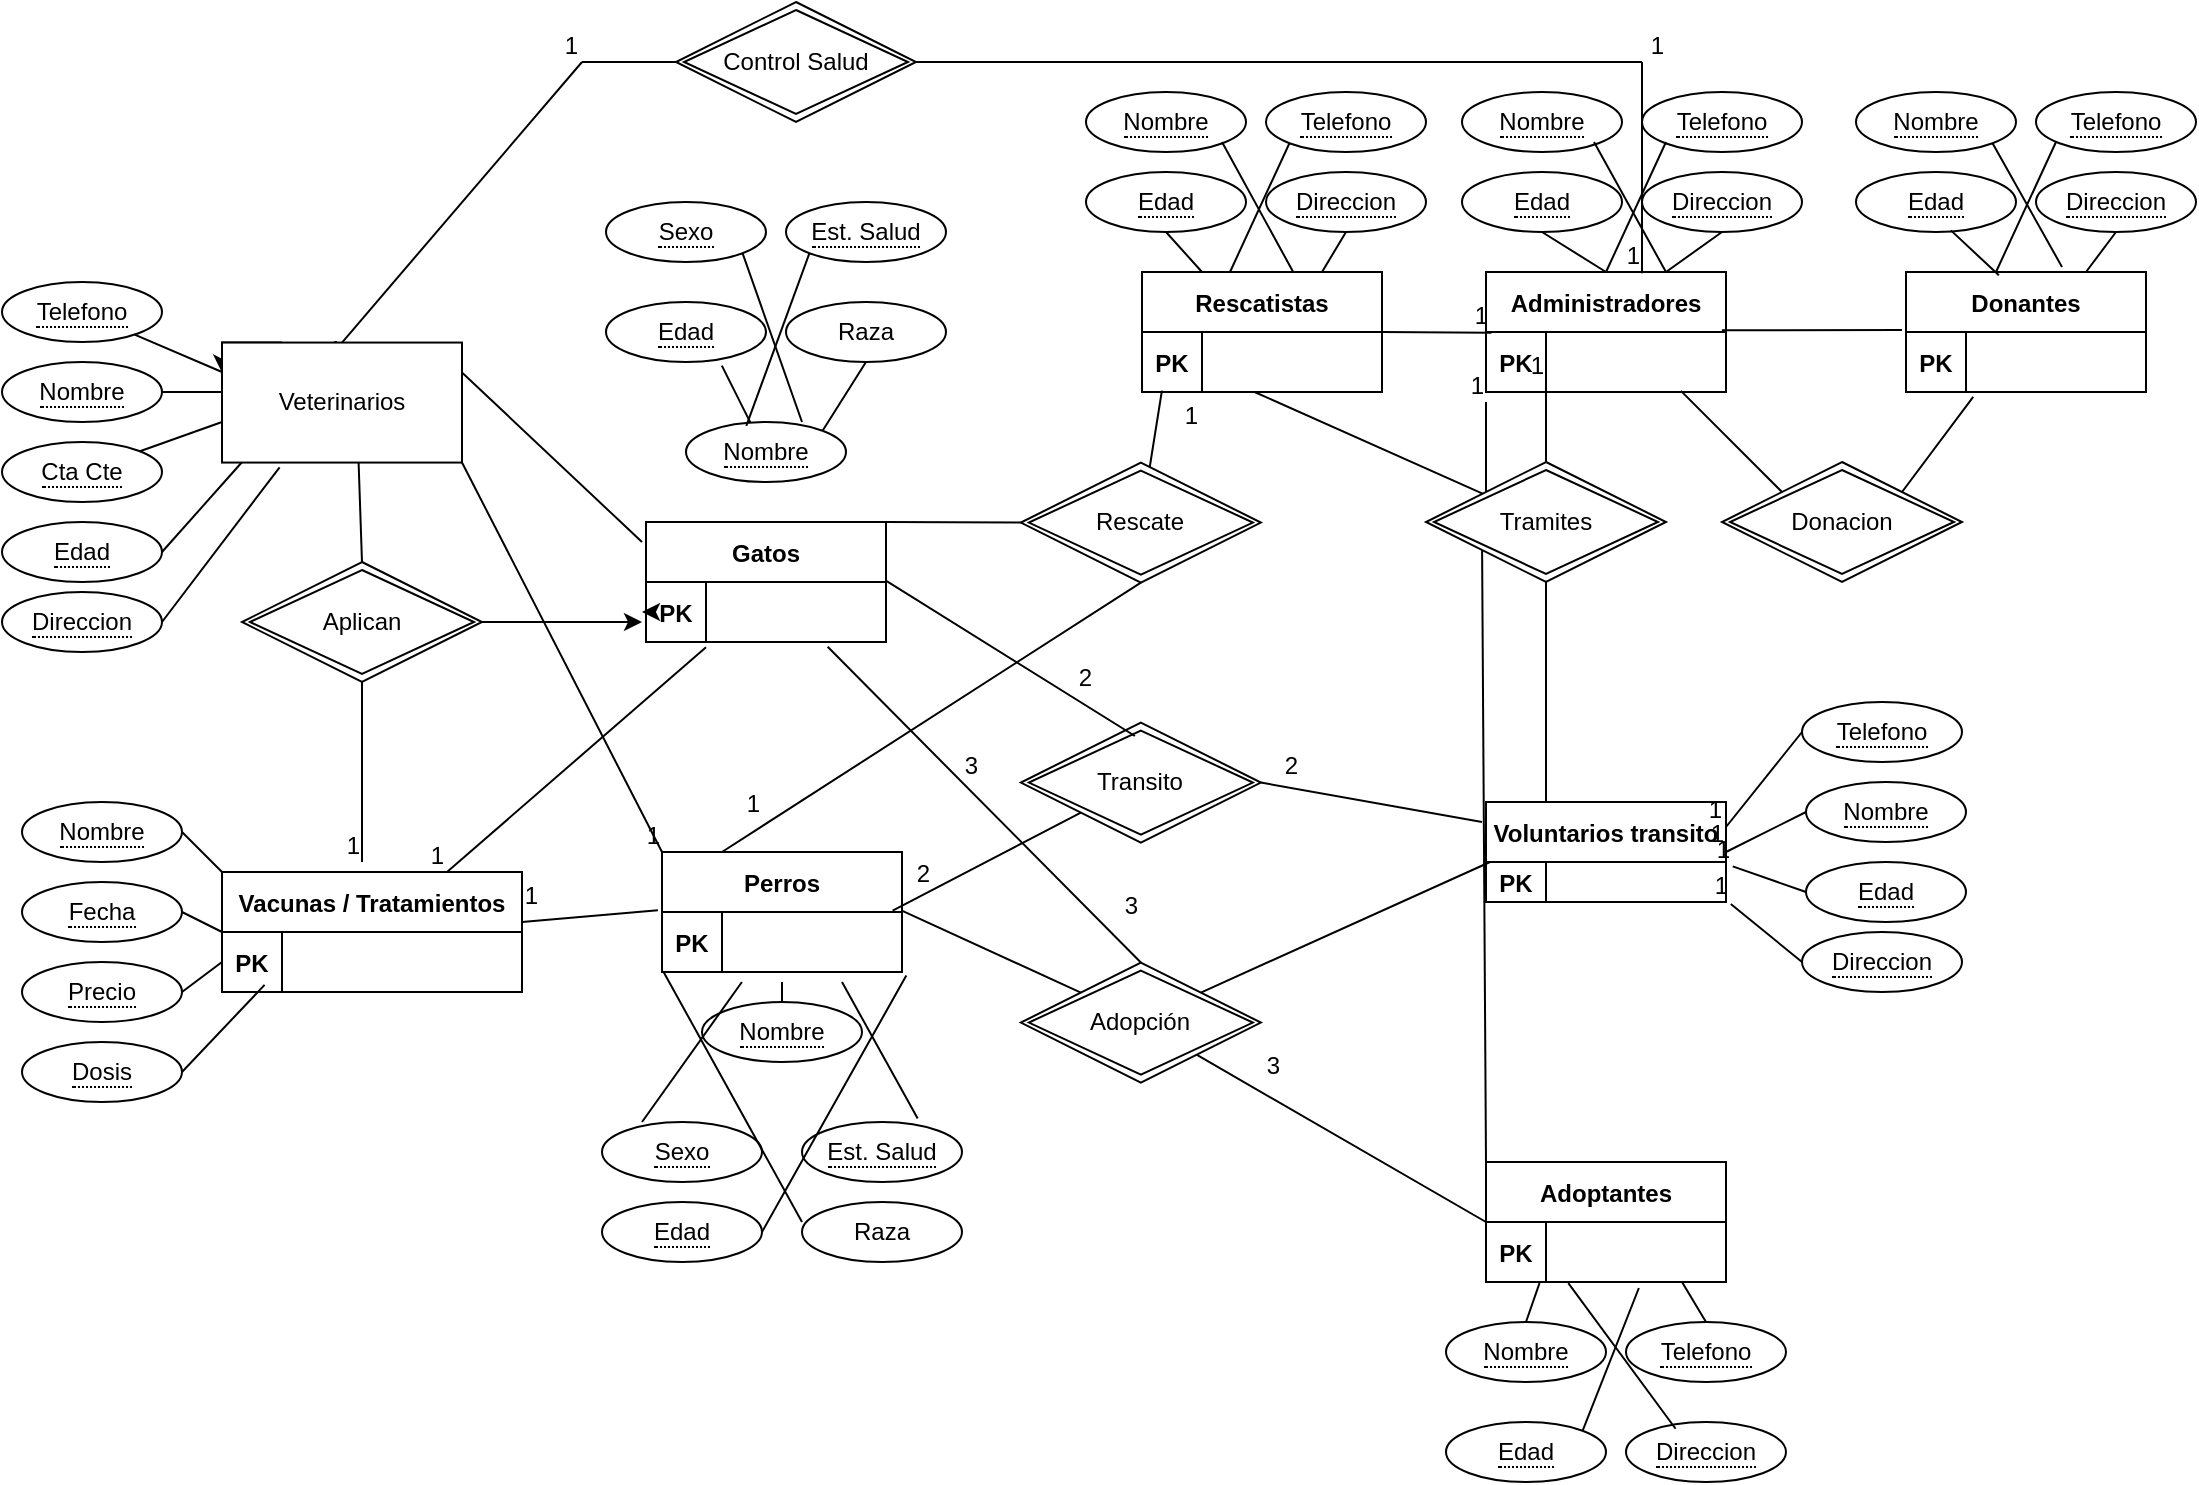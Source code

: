 <mxfile version="24.7.13">
  <diagram id="R2lEEEUBdFMjLlhIrx00" name="Page-1">
    <mxGraphModel dx="3838" dy="813" grid="1" gridSize="10" guides="1" tooltips="1" connect="1" arrows="1" fold="1" page="1" pageScale="1" pageWidth="1169" pageHeight="827" math="0" shadow="0" extFonts="Permanent Marker^https://fonts.googleapis.com/css?family=Permanent+Marker">
      <root>
        <mxCell id="0" />
        <mxCell id="1" parent="0" />
        <mxCell id="C-vyLk0tnHw3VtMMgP7b-2" value="Perros" style="shape=table;startSize=30;container=1;collapsible=1;childLayout=tableLayout;fixedRows=1;rowLines=0;fontStyle=1;align=center;resizeLast=1;" parent="1" vertex="1">
          <mxGeometry x="-1970" y="425" width="120" height="60" as="geometry" />
        </mxCell>
        <mxCell id="C-vyLk0tnHw3VtMMgP7b-3" value="" style="shape=partialRectangle;collapsible=0;dropTarget=0;pointerEvents=0;fillColor=none;points=[[0,0.5],[1,0.5]];portConstraint=eastwest;top=0;left=0;right=0;bottom=1;" parent="C-vyLk0tnHw3VtMMgP7b-2" vertex="1">
          <mxGeometry y="30" width="120" height="30" as="geometry" />
        </mxCell>
        <mxCell id="C-vyLk0tnHw3VtMMgP7b-4" value="PK" style="shape=partialRectangle;overflow=hidden;connectable=0;fillColor=none;top=0;left=0;bottom=0;right=0;fontStyle=1;" parent="C-vyLk0tnHw3VtMMgP7b-3" vertex="1">
          <mxGeometry width="30" height="30" as="geometry">
            <mxRectangle width="30" height="30" as="alternateBounds" />
          </mxGeometry>
        </mxCell>
        <mxCell id="C-vyLk0tnHw3VtMMgP7b-5" value="" style="shape=partialRectangle;overflow=hidden;connectable=0;fillColor=none;top=0;left=0;bottom=0;right=0;align=left;spacingLeft=6;fontStyle=5;" parent="C-vyLk0tnHw3VtMMgP7b-3" vertex="1">
          <mxGeometry x="30" width="90" height="30" as="geometry">
            <mxRectangle width="90" height="30" as="alternateBounds" />
          </mxGeometry>
        </mxCell>
        <mxCell id="C-vyLk0tnHw3VtMMgP7b-23" value="Gatos" style="shape=table;startSize=30;container=1;collapsible=1;childLayout=tableLayout;fixedRows=1;rowLines=0;fontStyle=1;align=center;resizeLast=1;" parent="1" vertex="1">
          <mxGeometry x="-1978" y="260" width="120" height="60" as="geometry" />
        </mxCell>
        <mxCell id="C-vyLk0tnHw3VtMMgP7b-24" value="" style="shape=partialRectangle;collapsible=0;dropTarget=0;pointerEvents=0;fillColor=none;points=[[0,0.5],[1,0.5]];portConstraint=eastwest;top=0;left=0;right=0;bottom=1;" parent="C-vyLk0tnHw3VtMMgP7b-23" vertex="1">
          <mxGeometry y="30" width="120" height="30" as="geometry" />
        </mxCell>
        <mxCell id="C-vyLk0tnHw3VtMMgP7b-25" value="PK" style="shape=partialRectangle;overflow=hidden;connectable=0;fillColor=none;top=0;left=0;bottom=0;right=0;fontStyle=1;" parent="C-vyLk0tnHw3VtMMgP7b-24" vertex="1">
          <mxGeometry width="30" height="30" as="geometry">
            <mxRectangle width="30" height="30" as="alternateBounds" />
          </mxGeometry>
        </mxCell>
        <mxCell id="C-vyLk0tnHw3VtMMgP7b-26" value="" style="shape=partialRectangle;overflow=hidden;connectable=0;fillColor=none;top=0;left=0;bottom=0;right=0;align=left;spacingLeft=6;fontStyle=5;" parent="C-vyLk0tnHw3VtMMgP7b-24" vertex="1">
          <mxGeometry x="30" width="90" height="30" as="geometry">
            <mxRectangle width="90" height="30" as="alternateBounds" />
          </mxGeometry>
        </mxCell>
        <mxCell id="NEk1lq8C_2SKt-YQ0r-C-1" value="&lt;span style=&quot;border-bottom: 1px dotted&quot;&gt;Nombre&lt;/span&gt;" style="ellipse;whiteSpace=wrap;html=1;align=center;" parent="1" vertex="1">
          <mxGeometry x="-1958" y="210" width="80" height="30" as="geometry" />
        </mxCell>
        <mxCell id="NEk1lq8C_2SKt-YQ0r-C-3" value="&lt;span style=&quot;border-bottom: 1px dotted&quot;&gt;Edad&lt;/span&gt;" style="ellipse;whiteSpace=wrap;html=1;align=center;" parent="1" vertex="1">
          <mxGeometry x="-1998" y="150" width="80" height="30" as="geometry" />
        </mxCell>
        <mxCell id="NEk1lq8C_2SKt-YQ0r-C-4" value="Rescatistas" style="shape=table;startSize=30;container=1;collapsible=1;childLayout=tableLayout;fixedRows=1;rowLines=0;fontStyle=1;align=center;resizeLast=1;" parent="1" vertex="1">
          <mxGeometry x="-1730" y="135" width="120" height="60" as="geometry" />
        </mxCell>
        <mxCell id="NEk1lq8C_2SKt-YQ0r-C-5" value="" style="shape=partialRectangle;collapsible=0;dropTarget=0;pointerEvents=0;fillColor=none;points=[[0,0.5],[1,0.5]];portConstraint=eastwest;top=0;left=0;right=0;bottom=1;" parent="NEk1lq8C_2SKt-YQ0r-C-4" vertex="1">
          <mxGeometry y="30" width="120" height="30" as="geometry" />
        </mxCell>
        <mxCell id="NEk1lq8C_2SKt-YQ0r-C-6" value="PK" style="shape=partialRectangle;overflow=hidden;connectable=0;fillColor=none;top=0;left=0;bottom=0;right=0;fontStyle=1;" parent="NEk1lq8C_2SKt-YQ0r-C-5" vertex="1">
          <mxGeometry width="30" height="30" as="geometry">
            <mxRectangle width="30" height="30" as="alternateBounds" />
          </mxGeometry>
        </mxCell>
        <mxCell id="NEk1lq8C_2SKt-YQ0r-C-7" value="" style="shape=partialRectangle;overflow=hidden;connectable=0;fillColor=none;top=0;left=0;bottom=0;right=0;align=left;spacingLeft=6;fontStyle=5;" parent="NEk1lq8C_2SKt-YQ0r-C-5" vertex="1">
          <mxGeometry x="30" width="90" height="30" as="geometry">
            <mxRectangle width="90" height="30" as="alternateBounds" />
          </mxGeometry>
        </mxCell>
        <mxCell id="NEk1lq8C_2SKt-YQ0r-C-8" value="Raza" style="ellipse;whiteSpace=wrap;html=1;align=center;" parent="1" vertex="1">
          <mxGeometry x="-1908" y="150" width="80" height="30" as="geometry" />
        </mxCell>
        <mxCell id="NEk1lq8C_2SKt-YQ0r-C-9" value="&lt;span style=&quot;border-bottom: 1px dotted&quot;&gt;Sexo&lt;/span&gt;" style="ellipse;whiteSpace=wrap;html=1;align=center;" parent="1" vertex="1">
          <mxGeometry x="-1998" y="100" width="80" height="30" as="geometry" />
        </mxCell>
        <mxCell id="NEk1lq8C_2SKt-YQ0r-C-10" value="Voluntarios transito" style="shape=table;startSize=30;container=1;collapsible=1;childLayout=tableLayout;fixedRows=1;rowLines=0;fontStyle=1;align=center;resizeLast=1;" parent="1" vertex="1">
          <mxGeometry x="-1558" y="400" width="120" height="50" as="geometry">
            <mxRectangle x="320" y="120" width="140" height="30" as="alternateBounds" />
          </mxGeometry>
        </mxCell>
        <mxCell id="NEk1lq8C_2SKt-YQ0r-C-11" value="" style="shape=partialRectangle;collapsible=0;dropTarget=0;pointerEvents=0;fillColor=none;points=[[0,0.5],[1,0.5]];portConstraint=eastwest;top=0;left=0;right=0;bottom=1;" parent="NEk1lq8C_2SKt-YQ0r-C-10" vertex="1">
          <mxGeometry y="30" width="120" height="20" as="geometry" />
        </mxCell>
        <mxCell id="NEk1lq8C_2SKt-YQ0r-C-12" value="PK" style="shape=partialRectangle;overflow=hidden;connectable=0;fillColor=none;top=0;left=0;bottom=0;right=0;fontStyle=1;" parent="NEk1lq8C_2SKt-YQ0r-C-11" vertex="1">
          <mxGeometry width="30" height="20" as="geometry">
            <mxRectangle width="30" height="20" as="alternateBounds" />
          </mxGeometry>
        </mxCell>
        <mxCell id="NEk1lq8C_2SKt-YQ0r-C-13" value="" style="shape=partialRectangle;overflow=hidden;connectable=0;fillColor=none;top=0;left=0;bottom=0;right=0;align=left;spacingLeft=6;fontStyle=5;" parent="NEk1lq8C_2SKt-YQ0r-C-11" vertex="1">
          <mxGeometry x="30" width="90" height="20" as="geometry">
            <mxRectangle width="90" height="20" as="alternateBounds" />
          </mxGeometry>
        </mxCell>
        <mxCell id="NEk1lq8C_2SKt-YQ0r-C-14" value="Adoptantes" style="shape=table;startSize=30;container=1;collapsible=1;childLayout=tableLayout;fixedRows=1;rowLines=0;fontStyle=1;align=center;resizeLast=1;" parent="1" vertex="1">
          <mxGeometry x="-1558" y="580" width="120" height="60" as="geometry" />
        </mxCell>
        <mxCell id="NEk1lq8C_2SKt-YQ0r-C-15" value="" style="shape=partialRectangle;collapsible=0;dropTarget=0;pointerEvents=0;fillColor=none;points=[[0,0.5],[1,0.5]];portConstraint=eastwest;top=0;left=0;right=0;bottom=1;" parent="NEk1lq8C_2SKt-YQ0r-C-14" vertex="1">
          <mxGeometry y="30" width="120" height="30" as="geometry" />
        </mxCell>
        <mxCell id="NEk1lq8C_2SKt-YQ0r-C-16" value="PK" style="shape=partialRectangle;overflow=hidden;connectable=0;fillColor=none;top=0;left=0;bottom=0;right=0;fontStyle=1;" parent="NEk1lq8C_2SKt-YQ0r-C-15" vertex="1">
          <mxGeometry width="30" height="30" as="geometry">
            <mxRectangle width="30" height="30" as="alternateBounds" />
          </mxGeometry>
        </mxCell>
        <mxCell id="NEk1lq8C_2SKt-YQ0r-C-17" value="" style="shape=partialRectangle;overflow=hidden;connectable=0;fillColor=none;top=0;left=0;bottom=0;right=0;align=left;spacingLeft=6;fontStyle=5;" parent="NEk1lq8C_2SKt-YQ0r-C-15" vertex="1">
          <mxGeometry x="30" width="90" height="30" as="geometry">
            <mxRectangle width="90" height="30" as="alternateBounds" />
          </mxGeometry>
        </mxCell>
        <mxCell id="NEk1lq8C_2SKt-YQ0r-C-21" value="Adopción" style="shape=rhombus;double=1;perimeter=rhombusPerimeter;whiteSpace=wrap;html=1;align=center;" parent="1" vertex="1">
          <mxGeometry x="-1790.56" y="480.28" width="120" height="60" as="geometry" />
        </mxCell>
        <mxCell id="NEk1lq8C_2SKt-YQ0r-C-22" value="&lt;span style=&quot;border-bottom: 1px dotted&quot;&gt;Est. Salud&lt;/span&gt;" style="ellipse;whiteSpace=wrap;html=1;align=center;" parent="1" vertex="1">
          <mxGeometry x="-1908" y="100" width="80" height="30" as="geometry" />
        </mxCell>
        <mxCell id="NEk1lq8C_2SKt-YQ0r-C-32" value="" style="endArrow=none;html=1;rounded=0;exitX=0.997;exitY=-0.027;exitDx=0;exitDy=0;entryX=0;entryY=0;entryDx=0;entryDy=0;exitPerimeter=0;" parent="1" source="C-vyLk0tnHw3VtMMgP7b-3" target="NEk1lq8C_2SKt-YQ0r-C-21" edge="1">
          <mxGeometry relative="1" as="geometry">
            <mxPoint x="-1538" y="460" as="sourcePoint" />
            <mxPoint x="-1378" y="460" as="targetPoint" />
          </mxGeometry>
        </mxCell>
        <mxCell id="NEk1lq8C_2SKt-YQ0r-C-33" value="3" style="resizable=0;html=1;whiteSpace=wrap;align=right;verticalAlign=bottom;" parent="NEk1lq8C_2SKt-YQ0r-C-32" connectable="0" vertex="1">
          <mxGeometry x="1" relative="1" as="geometry">
            <mxPoint x="30" y="-35" as="offset" />
          </mxGeometry>
        </mxCell>
        <mxCell id="NEk1lq8C_2SKt-YQ0r-C-34" value="" style="endArrow=none;html=1;rounded=0;entryX=0.5;entryY=0;entryDx=0;entryDy=0;exitX=0.757;exitY=1.08;exitDx=0;exitDy=0;exitPerimeter=0;" parent="1" source="C-vyLk0tnHw3VtMMgP7b-24" target="NEk1lq8C_2SKt-YQ0r-C-21" edge="1">
          <mxGeometry relative="1" as="geometry">
            <mxPoint x="-1728" y="370" as="sourcePoint" />
            <mxPoint x="-1378" y="460" as="targetPoint" />
          </mxGeometry>
        </mxCell>
        <mxCell id="NEk1lq8C_2SKt-YQ0r-C-35" value="3" style="resizable=0;html=1;whiteSpace=wrap;align=right;verticalAlign=bottom;" parent="NEk1lq8C_2SKt-YQ0r-C-34" connectable="0" vertex="1">
          <mxGeometry x="1" relative="1" as="geometry">
            <mxPoint x="-80" y="-90" as="offset" />
          </mxGeometry>
        </mxCell>
        <mxCell id="NEk1lq8C_2SKt-YQ0r-C-38" value="" style="endArrow=none;html=1;rounded=0;exitX=0;exitY=0.5;exitDx=0;exitDy=0;" parent="1" source="NEk1lq8C_2SKt-YQ0r-C-14" target="NEk1lq8C_2SKt-YQ0r-C-21" edge="1">
          <mxGeometry relative="1" as="geometry">
            <mxPoint x="-1538" y="460" as="sourcePoint" />
            <mxPoint x="-1378" y="460" as="targetPoint" />
          </mxGeometry>
        </mxCell>
        <mxCell id="NEk1lq8C_2SKt-YQ0r-C-39" value="3" style="resizable=0;html=1;whiteSpace=wrap;align=right;verticalAlign=bottom;" parent="NEk1lq8C_2SKt-YQ0r-C-38" connectable="0" vertex="1">
          <mxGeometry x="1" relative="1" as="geometry">
            <mxPoint x="43" y="14" as="offset" />
          </mxGeometry>
        </mxCell>
        <mxCell id="5ZnzCAFvQZ0Fc-I3n8HY-1" value="&lt;span style=&quot;border-bottom: 1px dotted&quot;&gt;Sexo&lt;/span&gt;" style="ellipse;whiteSpace=wrap;html=1;align=center;" parent="1" vertex="1">
          <mxGeometry x="-2000" y="560" width="80" height="30" as="geometry" />
        </mxCell>
        <mxCell id="5ZnzCAFvQZ0Fc-I3n8HY-2" value="&lt;span style=&quot;border-bottom: 1px dotted&quot;&gt;Nombre&lt;/span&gt;" style="ellipse;whiteSpace=wrap;html=1;align=center;" parent="1" vertex="1">
          <mxGeometry x="-1950" y="500" width="80" height="30" as="geometry" />
        </mxCell>
        <mxCell id="5ZnzCAFvQZ0Fc-I3n8HY-3" value="&lt;span style=&quot;border-bottom: 1px dotted&quot;&gt;Est. Salud&lt;/span&gt;" style="ellipse;whiteSpace=wrap;html=1;align=center;" parent="1" vertex="1">
          <mxGeometry x="-1900" y="560" width="80" height="30" as="geometry" />
        </mxCell>
        <mxCell id="5ZnzCAFvQZ0Fc-I3n8HY-4" value="&lt;span style=&quot;border-bottom: 1px dotted&quot;&gt;Edad&lt;/span&gt;" style="ellipse;whiteSpace=wrap;html=1;align=center;" parent="1" vertex="1">
          <mxGeometry x="-2000" y="600" width="80" height="30" as="geometry" />
        </mxCell>
        <mxCell id="5ZnzCAFvQZ0Fc-I3n8HY-5" value="Raza" style="ellipse;whiteSpace=wrap;html=1;align=center;" parent="1" vertex="1">
          <mxGeometry x="-1900" y="600" width="80" height="30" as="geometry" />
        </mxCell>
        <mxCell id="5ZnzCAFvQZ0Fc-I3n8HY-8" value="&lt;span style=&quot;border-bottom: 1px dotted&quot;&gt;Nombre&lt;/span&gt;" style="ellipse;whiteSpace=wrap;html=1;align=center;" parent="1" vertex="1">
          <mxGeometry x="-1758" y="45" width="80" height="30" as="geometry" />
        </mxCell>
        <mxCell id="5ZnzCAFvQZ0Fc-I3n8HY-9" value="&lt;span style=&quot;border-bottom: 1px dotted&quot;&gt;Edad&lt;/span&gt;" style="ellipse;whiteSpace=wrap;html=1;align=center;" parent="1" vertex="1">
          <mxGeometry x="-1758" y="85" width="80" height="30" as="geometry" />
        </mxCell>
        <mxCell id="5ZnzCAFvQZ0Fc-I3n8HY-10" value="&lt;span style=&quot;border-bottom: 1px dotted&quot;&gt;Telefono&lt;/span&gt;" style="ellipse;whiteSpace=wrap;html=1;align=center;" parent="1" vertex="1">
          <mxGeometry x="-1668" y="45" width="80" height="30" as="geometry" />
        </mxCell>
        <mxCell id="5ZnzCAFvQZ0Fc-I3n8HY-11" value="&lt;span style=&quot;border-bottom: 1px dotted&quot;&gt;Direccion&lt;/span&gt;" style="ellipse;whiteSpace=wrap;html=1;align=center;" parent="1" vertex="1">
          <mxGeometry x="-1668" y="85" width="80" height="30" as="geometry" />
        </mxCell>
        <mxCell id="5ZnzCAFvQZ0Fc-I3n8HY-13" value="" style="endArrow=none;html=1;rounded=0;fontSize=12;startSize=8;endSize=8;curved=1;exitX=1;exitY=0;exitDx=0;exitDy=0;entryX=0.017;entryY=0;entryDx=0;entryDy=0;entryPerimeter=0;" parent="1" source="NEk1lq8C_2SKt-YQ0r-C-21" target="NEk1lq8C_2SKt-YQ0r-C-11" edge="1">
          <mxGeometry width="50" height="50" relative="1" as="geometry">
            <mxPoint x="-1478" y="440" as="sourcePoint" />
            <mxPoint x="-1428" y="390" as="targetPoint" />
          </mxGeometry>
        </mxCell>
        <mxCell id="5ZnzCAFvQZ0Fc-I3n8HY-14" value="Rescate" style="shape=rhombus;double=1;perimeter=rhombusPerimeter;whiteSpace=wrap;html=1;align=center;" parent="1" vertex="1">
          <mxGeometry x="-1790.56" y="230.28" width="120" height="60" as="geometry" />
        </mxCell>
        <mxCell id="5ZnzCAFvQZ0Fc-I3n8HY-16" value="" style="endArrow=none;html=1;rounded=0;fontSize=12;startSize=8;endSize=8;curved=1;exitX=0.083;exitY=0.978;exitDx=0;exitDy=0;exitPerimeter=0;" parent="1" source="NEk1lq8C_2SKt-YQ0r-C-5" target="5ZnzCAFvQZ0Fc-I3n8HY-14" edge="1">
          <mxGeometry relative="1" as="geometry">
            <mxPoint x="-1538" y="410" as="sourcePoint" />
            <mxPoint x="-1378" y="410" as="targetPoint" />
          </mxGeometry>
        </mxCell>
        <mxCell id="5ZnzCAFvQZ0Fc-I3n8HY-17" value="1" style="resizable=0;html=1;whiteSpace=wrap;align=right;verticalAlign=bottom;" parent="5ZnzCAFvQZ0Fc-I3n8HY-16" connectable="0" vertex="1">
          <mxGeometry x="1" relative="1" as="geometry">
            <mxPoint x="26" y="-17" as="offset" />
          </mxGeometry>
        </mxCell>
        <mxCell id="5ZnzCAFvQZ0Fc-I3n8HY-18" value="" style="endArrow=none;html=1;rounded=0;fontSize=12;startSize=8;endSize=8;curved=1;entryX=1;entryY=0;entryDx=0;entryDy=0;exitX=0;exitY=0.5;exitDx=0;exitDy=0;" parent="1" source="5ZnzCAFvQZ0Fc-I3n8HY-14" target="C-vyLk0tnHw3VtMMgP7b-23" edge="1">
          <mxGeometry relative="1" as="geometry">
            <mxPoint x="-1538" y="410" as="sourcePoint" />
            <mxPoint x="-1378" y="410" as="targetPoint" />
          </mxGeometry>
        </mxCell>
        <mxCell id="5ZnzCAFvQZ0Fc-I3n8HY-19" value="" style="resizable=0;html=1;whiteSpace=wrap;align=right;verticalAlign=bottom;" parent="5ZnzCAFvQZ0Fc-I3n8HY-18" connectable="0" vertex="1">
          <mxGeometry x="1" relative="1" as="geometry">
            <mxPoint x="-110" y="-30" as="offset" />
          </mxGeometry>
        </mxCell>
        <mxCell id="5ZnzCAFvQZ0Fc-I3n8HY-20" value="Transito" style="shape=rhombus;double=1;perimeter=rhombusPerimeter;whiteSpace=wrap;html=1;align=center;" parent="1" vertex="1">
          <mxGeometry x="-1790.56" y="360.28" width="120" height="60" as="geometry" />
        </mxCell>
        <mxCell id="5ZnzCAFvQZ0Fc-I3n8HY-21" value="" style="endArrow=none;html=1;rounded=0;fontSize=12;startSize=8;endSize=8;curved=1;entryX=1;entryY=0.5;entryDx=0;entryDy=0;" parent="1" target="5ZnzCAFvQZ0Fc-I3n8HY-20" edge="1">
          <mxGeometry relative="1" as="geometry">
            <mxPoint x="-1560" y="410" as="sourcePoint" />
            <mxPoint x="-1378" y="410" as="targetPoint" />
          </mxGeometry>
        </mxCell>
        <mxCell id="5ZnzCAFvQZ0Fc-I3n8HY-22" value="2" style="resizable=0;html=1;whiteSpace=wrap;align=right;verticalAlign=bottom;" parent="5ZnzCAFvQZ0Fc-I3n8HY-21" connectable="0" vertex="1">
          <mxGeometry x="1" relative="1" as="geometry">
            <mxPoint x="20" as="offset" />
          </mxGeometry>
        </mxCell>
        <mxCell id="5ZnzCAFvQZ0Fc-I3n8HY-23" value="" style="endArrow=none;html=1;rounded=0;fontSize=12;startSize=8;endSize=8;curved=1;entryX=0.475;entryY=0.112;entryDx=0;entryDy=0;exitX=1.003;exitY=-0.013;exitDx=0;exitDy=0;exitPerimeter=0;entryPerimeter=0;" parent="1" source="C-vyLk0tnHw3VtMMgP7b-24" target="5ZnzCAFvQZ0Fc-I3n8HY-20" edge="1">
          <mxGeometry relative="1" as="geometry">
            <mxPoint x="-1728" y="390" as="sourcePoint" />
            <mxPoint x="-1378" y="410" as="targetPoint" />
          </mxGeometry>
        </mxCell>
        <mxCell id="5ZnzCAFvQZ0Fc-I3n8HY-24" value="2&lt;div&gt;&lt;br&gt;&lt;/div&gt;" style="resizable=0;html=1;whiteSpace=wrap;align=right;verticalAlign=bottom;" parent="5ZnzCAFvQZ0Fc-I3n8HY-23" connectable="0" vertex="1">
          <mxGeometry x="1" relative="1" as="geometry">
            <mxPoint x="-20" y="-5" as="offset" />
          </mxGeometry>
        </mxCell>
        <mxCell id="5ZnzCAFvQZ0Fc-I3n8HY-25" value="" style="endArrow=none;html=1;rounded=0;fontSize=12;startSize=8;endSize=8;curved=1;exitX=0;exitY=1;exitDx=0;exitDy=0;entryX=0.961;entryY=-0.022;entryDx=0;entryDy=0;entryPerimeter=0;" parent="1" source="5ZnzCAFvQZ0Fc-I3n8HY-20" target="C-vyLk0tnHw3VtMMgP7b-3" edge="1">
          <mxGeometry relative="1" as="geometry">
            <mxPoint x="-1538" y="410" as="sourcePoint" />
            <mxPoint x="-1738" y="490" as="targetPoint" />
          </mxGeometry>
        </mxCell>
        <mxCell id="5ZnzCAFvQZ0Fc-I3n8HY-26" value="2" style="resizable=0;html=1;whiteSpace=wrap;align=right;verticalAlign=bottom;" parent="5ZnzCAFvQZ0Fc-I3n8HY-25" connectable="0" vertex="1">
          <mxGeometry x="1" relative="1" as="geometry">
            <mxPoint x="20" y="-10" as="offset" />
          </mxGeometry>
        </mxCell>
        <mxCell id="5ZnzCAFvQZ0Fc-I3n8HY-28" value="" style="endArrow=none;html=1;rounded=0;fontSize=12;startSize=8;endSize=8;curved=1;exitX=0.5;exitY=1;exitDx=0;exitDy=0;entryX=0.25;entryY=0;entryDx=0;entryDy=0;" parent="1" source="5ZnzCAFvQZ0Fc-I3n8HY-14" target="C-vyLk0tnHw3VtMMgP7b-2" edge="1">
          <mxGeometry relative="1" as="geometry">
            <mxPoint x="-1538" y="410" as="sourcePoint" />
            <mxPoint x="-1378" y="410" as="targetPoint" />
          </mxGeometry>
        </mxCell>
        <mxCell id="5ZnzCAFvQZ0Fc-I3n8HY-29" value="1" style="resizable=0;html=1;whiteSpace=wrap;align=right;verticalAlign=bottom;" parent="5ZnzCAFvQZ0Fc-I3n8HY-28" connectable="0" vertex="1">
          <mxGeometry x="1" relative="1" as="geometry">
            <mxPoint x="20" y="-15" as="offset" />
          </mxGeometry>
        </mxCell>
        <mxCell id="5ZnzCAFvQZ0Fc-I3n8HY-30" value="&lt;span style=&quot;border-bottom: 1px dotted&quot;&gt;Nombre&lt;/span&gt;" style="ellipse;whiteSpace=wrap;html=1;align=center;" parent="1" vertex="1">
          <mxGeometry x="-1570" y="45" width="80" height="30" as="geometry" />
        </mxCell>
        <mxCell id="5ZnzCAFvQZ0Fc-I3n8HY-31" value="&lt;span style=&quot;border-bottom: 1px dotted&quot;&gt;Edad&lt;/span&gt;" style="ellipse;whiteSpace=wrap;html=1;align=center;" parent="1" vertex="1">
          <mxGeometry x="-1570" y="85" width="80" height="30" as="geometry" />
        </mxCell>
        <mxCell id="5ZnzCAFvQZ0Fc-I3n8HY-32" value="&lt;span style=&quot;border-bottom: 1px dotted&quot;&gt;Telefono&lt;/span&gt;" style="ellipse;whiteSpace=wrap;html=1;align=center;" parent="1" vertex="1">
          <mxGeometry x="-1480" y="45" width="80" height="30" as="geometry" />
        </mxCell>
        <mxCell id="5ZnzCAFvQZ0Fc-I3n8HY-33" value="&lt;span style=&quot;border-bottom: 1px dotted&quot;&gt;Direccion&lt;/span&gt;" style="ellipse;whiteSpace=wrap;html=1;align=center;" parent="1" vertex="1">
          <mxGeometry x="-1480" y="85" width="80" height="30" as="geometry" />
        </mxCell>
        <mxCell id="5ZnzCAFvQZ0Fc-I3n8HY-34" value="&lt;span style=&quot;border-bottom: 1px dotted&quot;&gt;Nombre&lt;/span&gt;" style="ellipse;whiteSpace=wrap;html=1;align=center;" parent="1" vertex="1">
          <mxGeometry x="-1578" y="660" width="80" height="30" as="geometry" />
        </mxCell>
        <mxCell id="5ZnzCAFvQZ0Fc-I3n8HY-35" value="&lt;span style=&quot;border-bottom: 1px dotted&quot;&gt;Edad&lt;/span&gt;" style="ellipse;whiteSpace=wrap;html=1;align=center;" parent="1" vertex="1">
          <mxGeometry x="-1578" y="710" width="80" height="30" as="geometry" />
        </mxCell>
        <mxCell id="5ZnzCAFvQZ0Fc-I3n8HY-36" value="&lt;span style=&quot;border-bottom: 1px dotted&quot;&gt;Telefono&lt;/span&gt;" style="ellipse;whiteSpace=wrap;html=1;align=center;" parent="1" vertex="1">
          <mxGeometry x="-1488" y="660" width="80" height="30" as="geometry" />
        </mxCell>
        <mxCell id="5ZnzCAFvQZ0Fc-I3n8HY-37" value="&lt;span style=&quot;border-bottom: 1px dotted&quot;&gt;Direccion&lt;/span&gt;" style="ellipse;whiteSpace=wrap;html=1;align=center;" parent="1" vertex="1">
          <mxGeometry x="-1488" y="710" width="80" height="30" as="geometry" />
        </mxCell>
        <mxCell id="5ZnzCAFvQZ0Fc-I3n8HY-39" style="edgeStyle=none;curved=1;rounded=0;orthogonalLoop=1;jettySize=auto;html=1;exitX=1;exitY=0;exitDx=0;exitDy=0;fontSize=12;startSize=8;endSize=8;" parent="1" source="5ZnzCAFvQZ0Fc-I3n8HY-11" target="5ZnzCAFvQZ0Fc-I3n8HY-11" edge="1">
          <mxGeometry relative="1" as="geometry" />
        </mxCell>
        <mxCell id="5ZnzCAFvQZ0Fc-I3n8HY-40" value="Vacunas / Tratamientos" style="shape=table;startSize=30;container=1;collapsible=1;childLayout=tableLayout;fixedRows=1;rowLines=0;fontStyle=1;align=center;resizeLast=1;" parent="1" vertex="1">
          <mxGeometry x="-2190" y="435" width="150" height="60" as="geometry">
            <mxRectangle x="320" y="120" width="140" height="30" as="alternateBounds" />
          </mxGeometry>
        </mxCell>
        <mxCell id="5ZnzCAFvQZ0Fc-I3n8HY-41" value="" style="shape=partialRectangle;collapsible=0;dropTarget=0;pointerEvents=0;fillColor=none;points=[[0,0.5],[1,0.5]];portConstraint=eastwest;top=0;left=0;right=0;bottom=1;" parent="5ZnzCAFvQZ0Fc-I3n8HY-40" vertex="1">
          <mxGeometry y="30" width="150" height="30" as="geometry" />
        </mxCell>
        <mxCell id="5ZnzCAFvQZ0Fc-I3n8HY-42" value="PK" style="shape=partialRectangle;overflow=hidden;connectable=0;fillColor=none;top=0;left=0;bottom=0;right=0;fontStyle=1;" parent="5ZnzCAFvQZ0Fc-I3n8HY-41" vertex="1">
          <mxGeometry width="30" height="30" as="geometry">
            <mxRectangle width="30" height="30" as="alternateBounds" />
          </mxGeometry>
        </mxCell>
        <mxCell id="5ZnzCAFvQZ0Fc-I3n8HY-43" value="" style="shape=partialRectangle;overflow=hidden;connectable=0;fillColor=none;top=0;left=0;bottom=0;right=0;align=left;spacingLeft=6;fontStyle=5;" parent="5ZnzCAFvQZ0Fc-I3n8HY-41" vertex="1">
          <mxGeometry x="30" width="120" height="30" as="geometry">
            <mxRectangle width="120" height="30" as="alternateBounds" />
          </mxGeometry>
        </mxCell>
        <mxCell id="5ZnzCAFvQZ0Fc-I3n8HY-44" value="" style="endArrow=none;html=1;rounded=0;fontSize=12;startSize=8;endSize=8;curved=1;exitX=1;exitY=0.417;exitDx=0;exitDy=0;exitPerimeter=0;entryX=-0.017;entryY=-0.029;entryDx=0;entryDy=0;entryPerimeter=0;" parent="1" source="5ZnzCAFvQZ0Fc-I3n8HY-40" target="C-vyLk0tnHw3VtMMgP7b-3" edge="1">
          <mxGeometry relative="1" as="geometry">
            <mxPoint x="-1378" y="440" as="sourcePoint" />
            <mxPoint x="-1218" y="440" as="targetPoint" />
          </mxGeometry>
        </mxCell>
        <mxCell id="5ZnzCAFvQZ0Fc-I3n8HY-45" value="1" style="resizable=0;html=1;whiteSpace=wrap;align=right;verticalAlign=bottom;" parent="5ZnzCAFvQZ0Fc-I3n8HY-44" connectable="0" vertex="1">
          <mxGeometry x="1" relative="1" as="geometry">
            <mxPoint x="-58" y="1" as="offset" />
          </mxGeometry>
        </mxCell>
        <mxCell id="5ZnzCAFvQZ0Fc-I3n8HY-46" value="" style="endArrow=none;html=1;rounded=0;fontSize=12;startSize=8;endSize=8;curved=1;entryX=1;entryY=0.25;entryDx=0;entryDy=0;" parent="1" target="VcJebNVyS90eTAkyZ-Sp-2" edge="1">
          <mxGeometry relative="1" as="geometry">
            <mxPoint x="-1980" y="270" as="sourcePoint" />
            <mxPoint x="-2042.7" y="226.34" as="targetPoint" />
          </mxGeometry>
        </mxCell>
        <mxCell id="5ZnzCAFvQZ0Fc-I3n8HY-47" value="1" style="resizable=0;html=1;whiteSpace=wrap;align=right;verticalAlign=bottom;" parent="5ZnzCAFvQZ0Fc-I3n8HY-46" connectable="0" vertex="1">
          <mxGeometry x="1" relative="1" as="geometry">
            <mxPoint x="-59" y="-3" as="offset" />
          </mxGeometry>
        </mxCell>
        <mxCell id="5ZnzCAFvQZ0Fc-I3n8HY-48" value="Donantes" style="shape=table;startSize=30;container=1;collapsible=1;childLayout=tableLayout;fixedRows=1;rowLines=0;fontStyle=1;align=center;resizeLast=1;" parent="1" vertex="1">
          <mxGeometry x="-1348" y="135" width="120" height="60" as="geometry" />
        </mxCell>
        <mxCell id="5ZnzCAFvQZ0Fc-I3n8HY-49" value="" style="shape=partialRectangle;collapsible=0;dropTarget=0;pointerEvents=0;fillColor=none;points=[[0,0.5],[1,0.5]];portConstraint=eastwest;top=0;left=0;right=0;bottom=1;" parent="5ZnzCAFvQZ0Fc-I3n8HY-48" vertex="1">
          <mxGeometry y="30" width="120" height="30" as="geometry" />
        </mxCell>
        <mxCell id="5ZnzCAFvQZ0Fc-I3n8HY-50" value="PK" style="shape=partialRectangle;overflow=hidden;connectable=0;fillColor=none;top=0;left=0;bottom=0;right=0;fontStyle=1;" parent="5ZnzCAFvQZ0Fc-I3n8HY-49" vertex="1">
          <mxGeometry width="30" height="30" as="geometry">
            <mxRectangle width="30" height="30" as="alternateBounds" />
          </mxGeometry>
        </mxCell>
        <mxCell id="5ZnzCAFvQZ0Fc-I3n8HY-51" value="" style="shape=partialRectangle;overflow=hidden;connectable=0;fillColor=none;top=0;left=0;bottom=0;right=0;align=left;spacingLeft=6;fontStyle=5;" parent="5ZnzCAFvQZ0Fc-I3n8HY-49" vertex="1">
          <mxGeometry x="30" width="90" height="30" as="geometry">
            <mxRectangle width="90" height="30" as="alternateBounds" />
          </mxGeometry>
        </mxCell>
        <mxCell id="5ZnzCAFvQZ0Fc-I3n8HY-52" value="" style="endArrow=none;html=1;rounded=0;fontSize=12;startSize=8;endSize=8;curved=1;exitX=1;exitY=0.5;exitDx=0;exitDy=0;entryX=0.023;entryY=0.013;entryDx=0;entryDy=0;entryPerimeter=0;" parent="1" source="NEk1lq8C_2SKt-YQ0r-C-4" target="5ZnzCAFvQZ0Fc-I3n8HY-55" edge="1">
          <mxGeometry relative="1" as="geometry">
            <mxPoint x="-1558" y="375" as="sourcePoint" />
            <mxPoint x="-1551" y="165" as="targetPoint" />
          </mxGeometry>
        </mxCell>
        <mxCell id="5ZnzCAFvQZ0Fc-I3n8HY-53" value="1" style="resizable=0;html=1;whiteSpace=wrap;align=right;verticalAlign=bottom;" parent="5ZnzCAFvQZ0Fc-I3n8HY-52" connectable="0" vertex="1">
          <mxGeometry x="1" relative="1" as="geometry" />
        </mxCell>
        <mxCell id="5ZnzCAFvQZ0Fc-I3n8HY-54" value="Administradores" style="shape=table;startSize=30;container=1;collapsible=1;childLayout=tableLayout;fixedRows=1;rowLines=0;fontStyle=1;align=center;resizeLast=1;" parent="1" vertex="1">
          <mxGeometry x="-1558" y="135" width="120" height="60" as="geometry" />
        </mxCell>
        <mxCell id="5ZnzCAFvQZ0Fc-I3n8HY-55" value="" style="shape=partialRectangle;collapsible=0;dropTarget=0;pointerEvents=0;fillColor=none;points=[[0,0.5],[1,0.5]];portConstraint=eastwest;top=0;left=0;right=0;bottom=1;" parent="5ZnzCAFvQZ0Fc-I3n8HY-54" vertex="1">
          <mxGeometry y="30" width="120" height="30" as="geometry" />
        </mxCell>
        <mxCell id="5ZnzCAFvQZ0Fc-I3n8HY-56" value="PK" style="shape=partialRectangle;overflow=hidden;connectable=0;fillColor=none;top=0;left=0;bottom=0;right=0;fontStyle=1;" parent="5ZnzCAFvQZ0Fc-I3n8HY-55" vertex="1">
          <mxGeometry width="30" height="30" as="geometry">
            <mxRectangle width="30" height="30" as="alternateBounds" />
          </mxGeometry>
        </mxCell>
        <mxCell id="5ZnzCAFvQZ0Fc-I3n8HY-57" value="" style="shape=partialRectangle;overflow=hidden;connectable=0;fillColor=none;top=0;left=0;bottom=0;right=0;align=left;spacingLeft=6;fontStyle=5;" parent="5ZnzCAFvQZ0Fc-I3n8HY-55" vertex="1">
          <mxGeometry x="30" width="90" height="30" as="geometry">
            <mxRectangle width="90" height="30" as="alternateBounds" />
          </mxGeometry>
        </mxCell>
        <mxCell id="5ZnzCAFvQZ0Fc-I3n8HY-59" value="&lt;span style=&quot;border-bottom: 1px dotted&quot;&gt;Nombre&lt;/span&gt;" style="ellipse;whiteSpace=wrap;html=1;align=center;" parent="1" vertex="1">
          <mxGeometry x="-1398" y="390" width="80" height="30" as="geometry" />
        </mxCell>
        <mxCell id="5ZnzCAFvQZ0Fc-I3n8HY-60" value="&lt;span style=&quot;border-bottom: 1px dotted&quot;&gt;Edad&lt;/span&gt;" style="ellipse;whiteSpace=wrap;html=1;align=center;" parent="1" vertex="1">
          <mxGeometry x="-1398" y="430" width="80" height="30" as="geometry" />
        </mxCell>
        <mxCell id="5ZnzCAFvQZ0Fc-I3n8HY-61" value="&lt;span style=&quot;border-bottom: 1px dotted&quot;&gt;Telefono&lt;/span&gt;" style="ellipse;whiteSpace=wrap;html=1;align=center;" parent="1" vertex="1">
          <mxGeometry x="-1400" y="350" width="80" height="30" as="geometry" />
        </mxCell>
        <mxCell id="5ZnzCAFvQZ0Fc-I3n8HY-62" value="&lt;span style=&quot;border-bottom: 1px dotted&quot;&gt;Direccion&lt;/span&gt;" style="ellipse;whiteSpace=wrap;html=1;align=center;" parent="1" vertex="1">
          <mxGeometry x="-1400" y="465" width="80" height="30" as="geometry" />
        </mxCell>
        <mxCell id="5ZnzCAFvQZ0Fc-I3n8HY-63" value="" style="endArrow=none;html=1;rounded=0;fontSize=12;startSize=8;endSize=8;curved=1;exitX=0.983;exitY=0.486;exitDx=0;exitDy=0;exitPerimeter=0;" parent="1" source="5ZnzCAFvQZ0Fc-I3n8HY-54" edge="1">
          <mxGeometry relative="1" as="geometry">
            <mxPoint x="-1430" y="164.17" as="sourcePoint" />
            <mxPoint x="-1350" y="164" as="targetPoint" />
          </mxGeometry>
        </mxCell>
        <mxCell id="5ZnzCAFvQZ0Fc-I3n8HY-65" value="&lt;span style=&quot;border-bottom: 1px dotted&quot;&gt;Nombre&lt;/span&gt;" style="ellipse;whiteSpace=wrap;html=1;align=center;" parent="1" vertex="1">
          <mxGeometry x="-1373" y="45" width="80" height="30" as="geometry" />
        </mxCell>
        <mxCell id="5ZnzCAFvQZ0Fc-I3n8HY-66" value="&lt;span style=&quot;border-bottom: 1px dotted&quot;&gt;Edad&lt;/span&gt;" style="ellipse;whiteSpace=wrap;html=1;align=center;" parent="1" vertex="1">
          <mxGeometry x="-1373" y="85" width="80" height="30" as="geometry" />
        </mxCell>
        <mxCell id="5ZnzCAFvQZ0Fc-I3n8HY-67" value="&lt;span style=&quot;border-bottom: 1px dotted&quot;&gt;Telefono&lt;/span&gt;" style="ellipse;whiteSpace=wrap;html=1;align=center;" parent="1" vertex="1">
          <mxGeometry x="-1283" y="45" width="80" height="30" as="geometry" />
        </mxCell>
        <mxCell id="5ZnzCAFvQZ0Fc-I3n8HY-68" value="&lt;span style=&quot;border-bottom: 1px dotted&quot;&gt;Direccion&lt;/span&gt;" style="ellipse;whiteSpace=wrap;html=1;align=center;" parent="1" vertex="1">
          <mxGeometry x="-1283" y="85" width="80" height="30" as="geometry" />
        </mxCell>
        <mxCell id="5ZnzCAFvQZ0Fc-I3n8HY-69" value="&lt;span style=&quot;border-bottom: 1px dotted&quot;&gt;Nombre&lt;/span&gt;" style="ellipse;whiteSpace=wrap;html=1;align=center;" parent="1" vertex="1">
          <mxGeometry x="-2290" y="400" width="80" height="30" as="geometry" />
        </mxCell>
        <mxCell id="5ZnzCAFvQZ0Fc-I3n8HY-70" value="&lt;span style=&quot;border-bottom: 1px dotted&quot;&gt;Fecha&lt;/span&gt;" style="ellipse;whiteSpace=wrap;html=1;align=center;" parent="1" vertex="1">
          <mxGeometry x="-2290" y="440" width="80" height="30" as="geometry" />
        </mxCell>
        <mxCell id="5ZnzCAFvQZ0Fc-I3n8HY-71" value="&lt;span style=&quot;border-bottom: 1px dotted&quot;&gt;Precio&lt;/span&gt;" style="ellipse;whiteSpace=wrap;html=1;align=center;" parent="1" vertex="1">
          <mxGeometry x="-2290" y="480" width="80" height="30" as="geometry" />
        </mxCell>
        <mxCell id="5ZnzCAFvQZ0Fc-I3n8HY-72" value="&lt;span style=&quot;border-bottom: 1px dotted&quot;&gt;Dosis&lt;/span&gt;" style="ellipse;whiteSpace=wrap;html=1;align=center;" parent="1" vertex="1">
          <mxGeometry x="-2290" y="520" width="80" height="30" as="geometry" />
        </mxCell>
        <mxCell id="5ZnzCAFvQZ0Fc-I3n8HY-73" value="" style="endArrow=none;html=1;rounded=0;fontSize=12;startSize=8;endSize=8;curved=1;exitX=0.5;exitY=0;exitDx=0;exitDy=0;entryX=0.25;entryY=0.833;entryDx=0;entryDy=0;entryPerimeter=0;" parent="1" source="ziz2GDxlB9nSrfKcIOgl-22" target="5ZnzCAFvQZ0Fc-I3n8HY-55" edge="1">
          <mxGeometry relative="1" as="geometry">
            <mxPoint x="-1520" y="390" as="sourcePoint" />
            <mxPoint x="-1528" y="200" as="targetPoint" />
          </mxGeometry>
        </mxCell>
        <mxCell id="5ZnzCAFvQZ0Fc-I3n8HY-74" value="1" style="resizable=0;html=1;whiteSpace=wrap;align=right;verticalAlign=bottom;" parent="5ZnzCAFvQZ0Fc-I3n8HY-73" connectable="0" vertex="1">
          <mxGeometry x="1" relative="1" as="geometry" />
        </mxCell>
        <mxCell id="5ZnzCAFvQZ0Fc-I3n8HY-77" value="Donacion" style="shape=rhombus;double=1;perimeter=rhombusPerimeter;whiteSpace=wrap;html=1;align=center;" parent="1" vertex="1">
          <mxGeometry x="-1440" y="230" width="120" height="60" as="geometry" />
        </mxCell>
        <mxCell id="5ZnzCAFvQZ0Fc-I3n8HY-78" value="" style="endArrow=none;html=1;rounded=0;fontSize=12;startSize=8;endSize=8;curved=1;exitX=0.812;exitY=0.981;exitDx=0;exitDy=0;exitPerimeter=0;entryX=0;entryY=0;entryDx=0;entryDy=0;" parent="1" source="5ZnzCAFvQZ0Fc-I3n8HY-55" target="5ZnzCAFvQZ0Fc-I3n8HY-77" edge="1">
          <mxGeometry relative="1" as="geometry">
            <mxPoint x="-1868" y="375" as="sourcePoint" />
            <mxPoint x="-1410" y="230" as="targetPoint" />
          </mxGeometry>
        </mxCell>
        <mxCell id="5ZnzCAFvQZ0Fc-I3n8HY-80" value="" style="endArrow=none;html=1;rounded=0;fontSize=12;startSize=8;endSize=8;curved=1;exitX=1;exitY=0;exitDx=0;exitDy=0;entryX=0.28;entryY=1.08;entryDx=0;entryDy=0;entryPerimeter=0;" parent="1" source="5ZnzCAFvQZ0Fc-I3n8HY-77" target="5ZnzCAFvQZ0Fc-I3n8HY-49" edge="1">
          <mxGeometry relative="1" as="geometry">
            <mxPoint x="-1318" y="230" as="sourcePoint" />
            <mxPoint x="-1708" y="375" as="targetPoint" />
          </mxGeometry>
        </mxCell>
        <mxCell id="5ZnzCAFvQZ0Fc-I3n8HY-91" value="" style="endArrow=none;html=1;rounded=0;fontSize=12;startSize=8;endSize=8;curved=1;entryX=0.65;entryY=0.01;entryDx=0;entryDy=0;entryPerimeter=0;" parent="1" target="5ZnzCAFvQZ0Fc-I3n8HY-54" edge="1">
          <mxGeometry relative="1" as="geometry">
            <mxPoint x="-1480" y="30" as="sourcePoint" />
            <mxPoint x="-1480" y="130" as="targetPoint" />
          </mxGeometry>
        </mxCell>
        <mxCell id="5ZnzCAFvQZ0Fc-I3n8HY-92" value="1" style="resizable=0;html=1;whiteSpace=wrap;align=right;verticalAlign=bottom;" parent="5ZnzCAFvQZ0Fc-I3n8HY-91" connectable="0" vertex="1">
          <mxGeometry x="1" relative="1" as="geometry" />
        </mxCell>
        <mxCell id="5ZnzCAFvQZ0Fc-I3n8HY-93" value="" style="endArrow=none;html=1;rounded=0;fontSize=12;startSize=8;endSize=8;curved=1;entryX=0;entryY=0;entryDx=0;entryDy=0;exitX=1;exitY=1;exitDx=0;exitDy=0;" parent="1" source="VcJebNVyS90eTAkyZ-Sp-2" target="C-vyLk0tnHw3VtMMgP7b-2" edge="1">
          <mxGeometry relative="1" as="geometry">
            <mxPoint x="-2043.75" y="228.56" as="sourcePoint" />
            <mxPoint x="-1528" y="440" as="targetPoint" />
          </mxGeometry>
        </mxCell>
        <mxCell id="5ZnzCAFvQZ0Fc-I3n8HY-94" value="1" style="resizable=0;html=1;whiteSpace=wrap;align=right;verticalAlign=bottom;" parent="5ZnzCAFvQZ0Fc-I3n8HY-93" connectable="0" vertex="1">
          <mxGeometry x="1" relative="1" as="geometry" />
        </mxCell>
        <mxCell id="5ZnzCAFvQZ0Fc-I3n8HY-95" value="" style="endArrow=none;html=1;rounded=0;fontSize=12;startSize=8;endSize=8;curved=1;exitX=0.5;exitY=1;exitDx=0;exitDy=0;" parent="1" source="ziz2GDxlB9nSrfKcIOgl-15" edge="1">
          <mxGeometry relative="1" as="geometry">
            <mxPoint x="-1688" y="440" as="sourcePoint" />
            <mxPoint x="-2120" y="430" as="targetPoint" />
          </mxGeometry>
        </mxCell>
        <mxCell id="5ZnzCAFvQZ0Fc-I3n8HY-96" value="1" style="resizable=0;html=1;whiteSpace=wrap;align=right;verticalAlign=bottom;" parent="5ZnzCAFvQZ0Fc-I3n8HY-95" connectable="0" vertex="1">
          <mxGeometry x="1" relative="1" as="geometry" />
        </mxCell>
        <mxCell id="5ZnzCAFvQZ0Fc-I3n8HY-98" value="" style="endArrow=none;html=1;rounded=0;fontSize=12;startSize=8;endSize=8;curved=1;exitX=0.25;exitY=1.086;exitDx=0;exitDy=0;exitPerimeter=0;entryX=0.75;entryY=0;entryDx=0;entryDy=0;" parent="1" source="C-vyLk0tnHw3VtMMgP7b-24" target="5ZnzCAFvQZ0Fc-I3n8HY-40" edge="1">
          <mxGeometry relative="1" as="geometry">
            <mxPoint x="-1688" y="440" as="sourcePoint" />
            <mxPoint x="-1528" y="440" as="targetPoint" />
          </mxGeometry>
        </mxCell>
        <mxCell id="5ZnzCAFvQZ0Fc-I3n8HY-99" value="1" style="resizable=0;html=1;whiteSpace=wrap;align=right;verticalAlign=bottom;" parent="5ZnzCAFvQZ0Fc-I3n8HY-98" connectable="0" vertex="1">
          <mxGeometry x="1" relative="1" as="geometry" />
        </mxCell>
        <mxCell id="5ZnzCAFvQZ0Fc-I3n8HY-100" value="&lt;span style=&quot;border-bottom: 1px dotted&quot;&gt;Nombre&lt;/span&gt;" style="ellipse;whiteSpace=wrap;html=1;align=center;" parent="1" vertex="1">
          <mxGeometry x="-2300" y="180" width="80" height="30" as="geometry" />
        </mxCell>
        <mxCell id="5ZnzCAFvQZ0Fc-I3n8HY-101" value="&lt;span style=&quot;border-bottom: 1px dotted&quot;&gt;Edad&lt;/span&gt;" style="ellipse;whiteSpace=wrap;html=1;align=center;" parent="1" vertex="1">
          <mxGeometry x="-2300" y="260" width="80" height="30" as="geometry" />
        </mxCell>
        <mxCell id="5ZnzCAFvQZ0Fc-I3n8HY-102" value="&lt;span style=&quot;border-bottom: 1px dotted&quot;&gt;Telefono&lt;/span&gt;" style="ellipse;whiteSpace=wrap;html=1;align=center;" parent="1" vertex="1">
          <mxGeometry x="-2300" y="140" width="80" height="30" as="geometry" />
        </mxCell>
        <mxCell id="5ZnzCAFvQZ0Fc-I3n8HY-103" value="&lt;span style=&quot;border-bottom: 1px dotted&quot;&gt;Direccion&lt;/span&gt;" style="ellipse;whiteSpace=wrap;html=1;align=center;" parent="1" vertex="1">
          <mxGeometry x="-2300" y="295" width="80" height="30" as="geometry" />
        </mxCell>
        <mxCell id="5ZnzCAFvQZ0Fc-I3n8HY-104" style="edgeStyle=none;curved=1;rounded=0;orthogonalLoop=1;jettySize=auto;html=1;exitX=1;exitY=0;exitDx=0;exitDy=0;fontSize=12;startSize=8;endSize=8;" parent="1" source="5ZnzCAFvQZ0Fc-I3n8HY-103" target="5ZnzCAFvQZ0Fc-I3n8HY-103" edge="1">
          <mxGeometry relative="1" as="geometry" />
        </mxCell>
        <mxCell id="5ZnzCAFvQZ0Fc-I3n8HY-105" value="&lt;span style=&quot;border-bottom: 1px dotted&quot;&gt;Cta Cte&lt;/span&gt;" style="ellipse;whiteSpace=wrap;html=1;align=center;" parent="1" vertex="1">
          <mxGeometry x="-2300" y="220" width="80" height="30" as="geometry" />
        </mxCell>
        <mxCell id="5ZnzCAFvQZ0Fc-I3n8HY-106" value="" style="endArrow=none;html=1;rounded=0;fontSize=12;startSize=8;endSize=8;curved=1;exitX=1;exitY=0.5;exitDx=0;exitDy=0;" parent="1" source="ziz2GDxlB9nSrfKcIOgl-42" edge="1">
          <mxGeometry relative="1" as="geometry">
            <mxPoint x="-1998" y="20" as="sourcePoint" />
            <mxPoint x="-1480" y="30" as="targetPoint" />
          </mxGeometry>
        </mxCell>
        <mxCell id="5ZnzCAFvQZ0Fc-I3n8HY-107" value="1" style="resizable=0;html=1;whiteSpace=wrap;align=right;verticalAlign=bottom;" parent="5ZnzCAFvQZ0Fc-I3n8HY-106" connectable="0" vertex="1">
          <mxGeometry x="1" relative="1" as="geometry">
            <mxPoint x="12" as="offset" />
          </mxGeometry>
        </mxCell>
        <mxCell id="5ZnzCAFvQZ0Fc-I3n8HY-108" value="" style="endArrow=none;html=1;rounded=0;fontSize=12;startSize=8;endSize=8;curved=1;exitX=0.5;exitY=0;exitDx=0;exitDy=0;" parent="1" source="VcJebNVyS90eTAkyZ-Sp-2" edge="1">
          <mxGeometry relative="1" as="geometry">
            <mxPoint x="-2115" y="170.0" as="sourcePoint" />
            <mxPoint x="-2010" y="30" as="targetPoint" />
          </mxGeometry>
        </mxCell>
        <mxCell id="5ZnzCAFvQZ0Fc-I3n8HY-109" value="1" style="resizable=0;html=1;whiteSpace=wrap;align=right;verticalAlign=bottom;" parent="5ZnzCAFvQZ0Fc-I3n8HY-108" connectable="0" vertex="1">
          <mxGeometry x="1" relative="1" as="geometry" />
        </mxCell>
        <mxCell id="ziz2GDxlB9nSrfKcIOgl-2" value="" style="endArrow=none;html=1;rounded=0;entryX=0;entryY=0.25;entryDx=0;entryDy=0;" parent="1" source="5ZnzCAFvQZ0Fc-I3n8HY-102" edge="1">
          <mxGeometry width="50" height="50" relative="1" as="geometry">
            <mxPoint x="-1850" y="380" as="sourcePoint" />
            <mxPoint x="-2190" y="185.0" as="targetPoint" />
          </mxGeometry>
        </mxCell>
        <mxCell id="ziz2GDxlB9nSrfKcIOgl-3" value="" style="endArrow=none;html=1;rounded=0;exitX=1;exitY=0.5;exitDx=0;exitDy=0;" parent="1" source="5ZnzCAFvQZ0Fc-I3n8HY-100" edge="1">
          <mxGeometry width="50" height="50" relative="1" as="geometry">
            <mxPoint x="-2223" y="176" as="sourcePoint" />
            <mxPoint x="-2190" y="195" as="targetPoint" />
          </mxGeometry>
        </mxCell>
        <mxCell id="ziz2GDxlB9nSrfKcIOgl-4" value="" style="endArrow=none;html=1;rounded=0;" parent="1" source="5ZnzCAFvQZ0Fc-I3n8HY-105" edge="1">
          <mxGeometry width="50" height="50" relative="1" as="geometry">
            <mxPoint x="-2210" y="205" as="sourcePoint" />
            <mxPoint x="-2190" y="210" as="targetPoint" />
          </mxGeometry>
        </mxCell>
        <mxCell id="ziz2GDxlB9nSrfKcIOgl-5" value="" style="endArrow=none;html=1;rounded=0;exitX=1;exitY=0.5;exitDx=0;exitDy=0;entryX=0.067;entryY=1;entryDx=0;entryDy=0;entryPerimeter=0;" parent="1" source="5ZnzCAFvQZ0Fc-I3n8HY-101" edge="1">
          <mxGeometry width="50" height="50" relative="1" as="geometry">
            <mxPoint x="-2221" y="235" as="sourcePoint" />
            <mxPoint x="-2179.95" y="230" as="targetPoint" />
          </mxGeometry>
        </mxCell>
        <mxCell id="ziz2GDxlB9nSrfKcIOgl-6" value="" style="endArrow=none;html=1;rounded=0;exitX=1;exitY=0.5;exitDx=0;exitDy=0;entryX=0.192;entryY=1.088;entryDx=0;entryDy=0;entryPerimeter=0;" parent="1" source="5ZnzCAFvQZ0Fc-I3n8HY-103" edge="1">
          <mxGeometry width="50" height="50" relative="1" as="geometry">
            <mxPoint x="-2210" y="285" as="sourcePoint" />
            <mxPoint x="-2161.2" y="232.64" as="targetPoint" />
          </mxGeometry>
        </mxCell>
        <mxCell id="ziz2GDxlB9nSrfKcIOgl-7" value="" style="endArrow=none;html=1;rounded=0;entryX=0;entryY=0;entryDx=0;entryDy=0;exitX=1;exitY=0.5;exitDx=0;exitDy=0;" parent="1" source="5ZnzCAFvQZ0Fc-I3n8HY-69" target="5ZnzCAFvQZ0Fc-I3n8HY-40" edge="1">
          <mxGeometry width="50" height="50" relative="1" as="geometry">
            <mxPoint x="-2223" y="176" as="sourcePoint" />
            <mxPoint x="-2180" y="195" as="targetPoint" />
          </mxGeometry>
        </mxCell>
        <mxCell id="ziz2GDxlB9nSrfKcIOgl-8" value="" style="endArrow=none;html=1;rounded=0;entryX=0;entryY=0.5;entryDx=0;entryDy=0;exitX=1;exitY=0.5;exitDx=0;exitDy=0;" parent="1" source="5ZnzCAFvQZ0Fc-I3n8HY-70" target="5ZnzCAFvQZ0Fc-I3n8HY-40" edge="1">
          <mxGeometry width="50" height="50" relative="1" as="geometry">
            <mxPoint x="-2200" y="425" as="sourcePoint" />
            <mxPoint x="-2180" y="445" as="targetPoint" />
          </mxGeometry>
        </mxCell>
        <mxCell id="ziz2GDxlB9nSrfKcIOgl-9" value="" style="endArrow=none;html=1;rounded=0;exitX=1;exitY=0.5;exitDx=0;exitDy=0;" parent="1" source="5ZnzCAFvQZ0Fc-I3n8HY-71" edge="1">
          <mxGeometry width="50" height="50" relative="1" as="geometry">
            <mxPoint x="-2200" y="465" as="sourcePoint" />
            <mxPoint x="-2190" y="480" as="targetPoint" />
          </mxGeometry>
        </mxCell>
        <mxCell id="ziz2GDxlB9nSrfKcIOgl-10" value="" style="endArrow=none;html=1;rounded=0;exitX=1;exitY=0.5;exitDx=0;exitDy=0;entryX=0.142;entryY=0.882;entryDx=0;entryDy=0;entryPerimeter=0;" parent="1" source="5ZnzCAFvQZ0Fc-I3n8HY-72" target="5ZnzCAFvQZ0Fc-I3n8HY-41" edge="1">
          <mxGeometry width="50" height="50" relative="1" as="geometry">
            <mxPoint x="-2200" y="505" as="sourcePoint" />
            <mxPoint x="-2180" y="500" as="targetPoint" />
          </mxGeometry>
        </mxCell>
        <mxCell id="ziz2GDxlB9nSrfKcIOgl-11" value="" style="endArrow=none;html=1;rounded=0;fontSize=12;startSize=8;endSize=8;curved=1;exitX=0.724;exitY=1.061;exitDx=0;exitDy=0;exitPerimeter=0;entryX=0.401;entryY=0.002;entryDx=0;entryDy=0;entryPerimeter=0;" parent="1" source="NEk1lq8C_2SKt-YQ0r-C-3" target="NEk1lq8C_2SKt-YQ0r-C-1" edge="1">
          <mxGeometry relative="1" as="geometry">
            <mxPoint x="-1910" y="190" as="sourcePoint" />
            <mxPoint x="-1916" y="228" as="targetPoint" />
          </mxGeometry>
        </mxCell>
        <mxCell id="ziz2GDxlB9nSrfKcIOgl-16" value="" style="endArrow=none;html=1;rounded=0;fontSize=12;startSize=8;endSize=8;curved=1;exitX=0.455;exitY=0.963;exitDx=0;exitDy=0;exitPerimeter=0;entryX=0.5;entryY=0;entryDx=0;entryDy=0;" parent="1" target="ziz2GDxlB9nSrfKcIOgl-15" edge="1">
          <mxGeometry relative="1" as="geometry">
            <mxPoint x="-2121.75" y="228.89" as="sourcePoint" />
            <mxPoint x="-2123" y="436" as="targetPoint" />
          </mxGeometry>
        </mxCell>
        <mxCell id="VcJebNVyS90eTAkyZ-Sp-3" value="" style="edgeStyle=orthogonalEdgeStyle;rounded=0;orthogonalLoop=1;jettySize=auto;html=1;" edge="1" parent="1" source="ziz2GDxlB9nSrfKcIOgl-15">
          <mxGeometry relative="1" as="geometry">
            <mxPoint x="-1980" y="310" as="targetPoint" />
          </mxGeometry>
        </mxCell>
        <mxCell id="ziz2GDxlB9nSrfKcIOgl-15" value="Aplican" style="shape=rhombus;double=1;perimeter=rhombusPerimeter;whiteSpace=wrap;html=1;align=center;" parent="1" vertex="1">
          <mxGeometry x="-2180" y="280" width="120" height="60" as="geometry" />
        </mxCell>
        <mxCell id="ziz2GDxlB9nSrfKcIOgl-18" value="" style="endArrow=none;html=1;rounded=0;fontSize=12;startSize=8;endSize=8;curved=1;exitX=0.5;exitY=1;exitDx=0;exitDy=0;entryX=1;entryY=0;entryDx=0;entryDy=0;" parent="1" source="NEk1lq8C_2SKt-YQ0r-C-8" target="NEk1lq8C_2SKt-YQ0r-C-1" edge="1">
          <mxGeometry relative="1" as="geometry">
            <mxPoint x="-1870" y="200" as="sourcePoint" />
            <mxPoint x="-1856" y="228" as="targetPoint" />
          </mxGeometry>
        </mxCell>
        <mxCell id="ziz2GDxlB9nSrfKcIOgl-20" value="" style="endArrow=none;html=1;rounded=0;fontSize=12;startSize=8;endSize=8;curved=1;exitX=1;exitY=1;exitDx=0;exitDy=0;entryX=0.725;entryY=0;entryDx=0;entryDy=0;entryPerimeter=0;" parent="1" source="NEk1lq8C_2SKt-YQ0r-C-9" target="NEk1lq8C_2SKt-YQ0r-C-1" edge="1">
          <mxGeometry relative="1" as="geometry">
            <mxPoint x="-1930" y="192" as="sourcePoint" />
            <mxPoint x="-1890" y="210" as="targetPoint" />
          </mxGeometry>
        </mxCell>
        <mxCell id="ziz2GDxlB9nSrfKcIOgl-21" value="" style="endArrow=none;html=1;rounded=0;fontSize=12;startSize=8;endSize=8;curved=1;exitX=0;exitY=1;exitDx=0;exitDy=0;entryX=0.377;entryY=0.065;entryDx=0;entryDy=0;entryPerimeter=0;" parent="1" source="NEk1lq8C_2SKt-YQ0r-C-22" target="NEk1lq8C_2SKt-YQ0r-C-1" edge="1">
          <mxGeometry relative="1" as="geometry">
            <mxPoint x="-1919" y="135" as="sourcePoint" />
            <mxPoint x="-1890" y="220" as="targetPoint" />
          </mxGeometry>
        </mxCell>
        <mxCell id="ziz2GDxlB9nSrfKcIOgl-23" value="" style="endArrow=none;html=1;rounded=0;fontSize=12;startSize=8;endSize=8;curved=1;exitX=0;exitY=0;exitDx=0;exitDy=0;" parent="1" source="ziz2GDxlB9nSrfKcIOgl-22" edge="1">
          <mxGeometry relative="1" as="geometry">
            <mxPoint x="-1440" y="540" as="sourcePoint" />
            <mxPoint x="-1558" y="200" as="targetPoint" />
          </mxGeometry>
        </mxCell>
        <mxCell id="ziz2GDxlB9nSrfKcIOgl-24" value="1" style="resizable=0;html=1;whiteSpace=wrap;align=right;verticalAlign=bottom;" parent="ziz2GDxlB9nSrfKcIOgl-23" connectable="0" vertex="1">
          <mxGeometry x="1" relative="1" as="geometry" />
        </mxCell>
        <mxCell id="ziz2GDxlB9nSrfKcIOgl-25" value="" style="endArrow=none;html=1;rounded=0;fontSize=12;startSize=8;endSize=8;curved=1;exitX=0.469;exitY=1;exitDx=0;exitDy=0;exitPerimeter=0;" parent="1" source="NEk1lq8C_2SKt-YQ0r-C-5" target="ziz2GDxlB9nSrfKcIOgl-22" edge="1">
          <mxGeometry relative="1" as="geometry">
            <mxPoint x="-1710" y="204" as="sourcePoint" />
            <mxPoint x="-1716" y="242" as="targetPoint" />
          </mxGeometry>
        </mxCell>
        <mxCell id="ziz2GDxlB9nSrfKcIOgl-27" value="" style="endArrow=none;html=1;rounded=0;fontSize=12;startSize=8;endSize=8;curved=1;exitX=0;exitY=0;exitDx=0;exitDy=0;entryX=0.233;entryY=0.5;entryDx=0;entryDy=0;entryPerimeter=0;" parent="1" source="NEk1lq8C_2SKt-YQ0r-C-14" target="ziz2GDxlB9nSrfKcIOgl-22" edge="1">
          <mxGeometry relative="1" as="geometry">
            <mxPoint x="-1720" y="450" as="sourcePoint" />
            <mxPoint x="-1598" y="300" as="targetPoint" />
          </mxGeometry>
        </mxCell>
        <mxCell id="ziz2GDxlB9nSrfKcIOgl-29" value="" style="endArrow=none;html=1;rounded=0;fontSize=12;startSize=8;endSize=8;curved=1;exitX=0.5;exitY=0;exitDx=0;exitDy=0;" parent="1" source="5ZnzCAFvQZ0Fc-I3n8HY-2" edge="1">
          <mxGeometry relative="1" as="geometry">
            <mxPoint x="-1887" y="135" as="sourcePoint" />
            <mxPoint x="-1910" y="490" as="targetPoint" />
          </mxGeometry>
        </mxCell>
        <mxCell id="ziz2GDxlB9nSrfKcIOgl-30" value="" style="endArrow=none;html=1;rounded=0;fontSize=12;startSize=8;endSize=8;curved=1;entryX=0.75;entryY=1.167;entryDx=0;entryDy=0;entryPerimeter=0;exitX=0.723;exitY=-0.057;exitDx=0;exitDy=0;exitPerimeter=0;" parent="1" source="5ZnzCAFvQZ0Fc-I3n8HY-3" target="C-vyLk0tnHw3VtMMgP7b-3" edge="1">
          <mxGeometry relative="1" as="geometry">
            <mxPoint x="-1844" y="550" as="sourcePoint" />
            <mxPoint x="-1900" y="500" as="targetPoint" />
          </mxGeometry>
        </mxCell>
        <mxCell id="ziz2GDxlB9nSrfKcIOgl-31" value="" style="endArrow=none;html=1;rounded=0;fontSize=12;startSize=8;endSize=8;curved=1;entryX=0.333;entryY=1.167;entryDx=0;entryDy=0;entryPerimeter=0;exitX=0.25;exitY=0;exitDx=0;exitDy=0;exitPerimeter=0;" parent="1" source="5ZnzCAFvQZ0Fc-I3n8HY-1" target="C-vyLk0tnHw3VtMMgP7b-3" edge="1">
          <mxGeometry relative="1" as="geometry">
            <mxPoint x="-1832" y="568" as="sourcePoint" />
            <mxPoint x="-1853" y="495" as="targetPoint" />
          </mxGeometry>
        </mxCell>
        <mxCell id="ziz2GDxlB9nSrfKcIOgl-32" value="" style="endArrow=none;html=1;rounded=0;fontSize=12;startSize=8;endSize=8;curved=1;entryX=0.006;entryY=0.996;entryDx=0;entryDy=0;entryPerimeter=0;" parent="1" target="C-vyLk0tnHw3VtMMgP7b-3" edge="1">
          <mxGeometry relative="1" as="geometry">
            <mxPoint x="-1900" y="610" as="sourcePoint" />
            <mxPoint x="-1920" y="500" as="targetPoint" />
          </mxGeometry>
        </mxCell>
        <mxCell id="ziz2GDxlB9nSrfKcIOgl-33" value="" style="endArrow=none;html=1;rounded=0;fontSize=12;startSize=8;endSize=8;curved=1;entryX=1.018;entryY=1.059;entryDx=0;entryDy=0;entryPerimeter=0;exitX=1;exitY=0.5;exitDx=0;exitDy=0;" parent="1" source="5ZnzCAFvQZ0Fc-I3n8HY-4" target="C-vyLk0tnHw3VtMMgP7b-3" edge="1">
          <mxGeometry relative="1" as="geometry">
            <mxPoint x="-1890" y="620" as="sourcePoint" />
            <mxPoint x="-1959" y="495" as="targetPoint" />
          </mxGeometry>
        </mxCell>
        <mxCell id="ziz2GDxlB9nSrfKcIOgl-34" value="" style="endArrow=none;html=1;rounded=0;fontSize=12;startSize=8;endSize=8;curved=1;exitX=0;exitY=0.5;exitDx=0;exitDy=0;entryX=1;entryY=0.5;entryDx=0;entryDy=0;" parent="1" source="5ZnzCAFvQZ0Fc-I3n8HY-59" target="NEk1lq8C_2SKt-YQ0r-C-10" edge="1">
          <mxGeometry relative="1" as="geometry">
            <mxPoint x="-1348" y="230" as="sourcePoint" />
            <mxPoint x="-1325" y="209" as="targetPoint" />
          </mxGeometry>
        </mxCell>
        <mxCell id="ziz2GDxlB9nSrfKcIOgl-35" value="1" style="resizable=0;html=1;whiteSpace=wrap;align=right;verticalAlign=bottom;" parent="ziz2GDxlB9nSrfKcIOgl-34" connectable="0" vertex="1">
          <mxGeometry x="1" relative="1" as="geometry" />
        </mxCell>
        <mxCell id="ziz2GDxlB9nSrfKcIOgl-36" value="" style="endArrow=none;html=1;rounded=0;fontSize=12;startSize=8;endSize=8;curved=1;exitX=0;exitY=0.5;exitDx=0;exitDy=0;entryX=1.028;entryY=0.109;entryDx=0;entryDy=0;entryPerimeter=0;" parent="1" source="5ZnzCAFvQZ0Fc-I3n8HY-60" target="NEk1lq8C_2SKt-YQ0r-C-11" edge="1">
          <mxGeometry relative="1" as="geometry">
            <mxPoint x="-1388" y="415" as="sourcePoint" />
            <mxPoint x="-1428" y="435" as="targetPoint" />
          </mxGeometry>
        </mxCell>
        <mxCell id="ziz2GDxlB9nSrfKcIOgl-37" value="1" style="resizable=0;html=1;whiteSpace=wrap;align=right;verticalAlign=bottom;" parent="ziz2GDxlB9nSrfKcIOgl-36" connectable="0" vertex="1">
          <mxGeometry x="1" relative="1" as="geometry" />
        </mxCell>
        <mxCell id="ziz2GDxlB9nSrfKcIOgl-38" value="" style="endArrow=none;html=1;rounded=0;fontSize=12;startSize=8;endSize=8;curved=1;exitX=0;exitY=0.5;exitDx=0;exitDy=0;entryX=1;entryY=0.25;entryDx=0;entryDy=0;" parent="1" source="5ZnzCAFvQZ0Fc-I3n8HY-61" target="NEk1lq8C_2SKt-YQ0r-C-10" edge="1">
          <mxGeometry relative="1" as="geometry">
            <mxPoint x="-1388" y="415" as="sourcePoint" />
            <mxPoint x="-1428" y="435" as="targetPoint" />
          </mxGeometry>
        </mxCell>
        <mxCell id="ziz2GDxlB9nSrfKcIOgl-39" value="1" style="resizable=0;html=1;whiteSpace=wrap;align=right;verticalAlign=bottom;" parent="ziz2GDxlB9nSrfKcIOgl-38" connectable="0" vertex="1">
          <mxGeometry x="1" relative="1" as="geometry" />
        </mxCell>
        <mxCell id="ziz2GDxlB9nSrfKcIOgl-40" value="" style="endArrow=none;html=1;rounded=0;fontSize=12;startSize=8;endSize=8;curved=1;exitX=0;exitY=0.5;exitDx=0;exitDy=0;entryX=1.02;entryY=1.05;entryDx=0;entryDy=0;entryPerimeter=0;" parent="1" source="5ZnzCAFvQZ0Fc-I3n8HY-62" target="NEk1lq8C_2SKt-YQ0r-C-11" edge="1">
          <mxGeometry relative="1" as="geometry">
            <mxPoint x="-1390" y="375" as="sourcePoint" />
            <mxPoint x="-1428" y="423" as="targetPoint" />
          </mxGeometry>
        </mxCell>
        <mxCell id="ziz2GDxlB9nSrfKcIOgl-41" value="1" style="resizable=0;html=1;whiteSpace=wrap;align=right;verticalAlign=bottom;" parent="ziz2GDxlB9nSrfKcIOgl-40" connectable="0" vertex="1">
          <mxGeometry x="1" relative="1" as="geometry" />
        </mxCell>
        <mxCell id="ziz2GDxlB9nSrfKcIOgl-43" value="" style="endArrow=none;html=1;rounded=0;fontSize=12;startSize=8;endSize=8;curved=1;entryX=0;entryY=0.5;entryDx=0;entryDy=0;" parent="1" target="ziz2GDxlB9nSrfKcIOgl-42" edge="1">
          <mxGeometry relative="1" as="geometry">
            <mxPoint x="-2010" y="30" as="sourcePoint" />
            <mxPoint x="-1970" y="30" as="targetPoint" />
          </mxGeometry>
        </mxCell>
        <mxCell id="ziz2GDxlB9nSrfKcIOgl-42" value="Control Salud" style="shape=rhombus;double=1;perimeter=rhombusPerimeter;whiteSpace=wrap;html=1;align=center;" parent="1" vertex="1">
          <mxGeometry x="-1963" width="120" height="60" as="geometry" />
        </mxCell>
        <mxCell id="ziz2GDxlB9nSrfKcIOgl-45" value="" style="endArrow=none;html=1;rounded=0;fontSize=12;startSize=8;endSize=8;curved=1;exitX=0.25;exitY=0;exitDx=0;exitDy=0;" parent="1" source="NEk1lq8C_2SKt-YQ0r-C-10" edge="1">
          <mxGeometry relative="1" as="geometry">
            <mxPoint x="-1528" y="400" as="sourcePoint" />
            <mxPoint x="-1528" y="290" as="targetPoint" />
          </mxGeometry>
        </mxCell>
        <mxCell id="ziz2GDxlB9nSrfKcIOgl-22" value="Tramites" style="shape=rhombus;double=1;perimeter=rhombusPerimeter;whiteSpace=wrap;html=1;align=center;" parent="1" vertex="1">
          <mxGeometry x="-1588" y="230.0" width="120" height="60" as="geometry" />
        </mxCell>
        <mxCell id="ziz2GDxlB9nSrfKcIOgl-47" value="" style="endArrow=none;html=1;rounded=0;fontSize=12;startSize=8;endSize=8;curved=1;exitX=0.5;exitY=1;exitDx=0;exitDy=0;entryX=0.25;entryY=0;entryDx=0;entryDy=0;" parent="1" source="5ZnzCAFvQZ0Fc-I3n8HY-9" target="NEk1lq8C_2SKt-YQ0r-C-4" edge="1">
          <mxGeometry relative="1" as="geometry">
            <mxPoint x="-1930" y="192" as="sourcePoint" />
            <mxPoint x="-1916" y="220" as="targetPoint" />
          </mxGeometry>
        </mxCell>
        <mxCell id="ziz2GDxlB9nSrfKcIOgl-48" value="" style="endArrow=none;html=1;rounded=0;fontSize=12;startSize=8;endSize=8;curved=1;exitX=0.5;exitY=1;exitDx=0;exitDy=0;entryX=0.75;entryY=0;entryDx=0;entryDy=0;" parent="1" source="5ZnzCAFvQZ0Fc-I3n8HY-11" target="NEk1lq8C_2SKt-YQ0r-C-4" edge="1">
          <mxGeometry relative="1" as="geometry">
            <mxPoint x="-1708" y="125" as="sourcePoint" />
            <mxPoint x="-1690" y="145" as="targetPoint" />
          </mxGeometry>
        </mxCell>
        <mxCell id="ziz2GDxlB9nSrfKcIOgl-49" value="" style="endArrow=none;html=1;rounded=0;fontSize=12;startSize=8;endSize=8;curved=1;exitX=0.5;exitY=1;exitDx=0;exitDy=0;entryX=0.75;entryY=0;entryDx=0;entryDy=0;" parent="1" source="5ZnzCAFvQZ0Fc-I3n8HY-33" target="5ZnzCAFvQZ0Fc-I3n8HY-54" edge="1">
          <mxGeometry relative="1" as="geometry">
            <mxPoint x="-1618" y="125" as="sourcePoint" />
            <mxPoint x="-1630" y="145" as="targetPoint" />
          </mxGeometry>
        </mxCell>
        <mxCell id="ziz2GDxlB9nSrfKcIOgl-50" value="" style="endArrow=none;html=1;rounded=0;fontSize=12;startSize=8;endSize=8;curved=1;exitX=0.5;exitY=1;exitDx=0;exitDy=0;entryX=0.5;entryY=0;entryDx=0;entryDy=0;" parent="1" source="5ZnzCAFvQZ0Fc-I3n8HY-31" target="5ZnzCAFvQZ0Fc-I3n8HY-54" edge="1">
          <mxGeometry relative="1" as="geometry">
            <mxPoint x="-1708" y="125" as="sourcePoint" />
            <mxPoint x="-1690" y="145" as="targetPoint" />
          </mxGeometry>
        </mxCell>
        <mxCell id="ziz2GDxlB9nSrfKcIOgl-51" value="" style="endArrow=none;html=1;rounded=0;fontSize=12;startSize=8;endSize=8;curved=1;entryX=0.377;entryY=0.065;entryDx=0;entryDy=0;entryPerimeter=0;exitX=0;exitY=1;exitDx=0;exitDy=0;" parent="1" source="5ZnzCAFvQZ0Fc-I3n8HY-10" edge="1">
          <mxGeometry relative="1" as="geometry">
            <mxPoint x="-1660" y="80" as="sourcePoint" />
            <mxPoint x="-1686" y="135" as="targetPoint" />
          </mxGeometry>
        </mxCell>
        <mxCell id="ziz2GDxlB9nSrfKcIOgl-52" value="" style="endArrow=none;html=1;rounded=0;fontSize=12;startSize=8;endSize=8;curved=1;entryX=0.63;entryY=0;entryDx=0;entryDy=0;entryPerimeter=0;exitX=0.85;exitY=0.833;exitDx=0;exitDy=0;exitPerimeter=0;" parent="1" source="5ZnzCAFvQZ0Fc-I3n8HY-8" target="NEk1lq8C_2SKt-YQ0r-C-4" edge="1">
          <mxGeometry relative="1" as="geometry">
            <mxPoint x="-1680" y="70" as="sourcePoint" />
            <mxPoint x="-1655" y="150" as="targetPoint" />
          </mxGeometry>
        </mxCell>
        <mxCell id="ziz2GDxlB9nSrfKcIOgl-54" value="" style="endArrow=none;html=1;rounded=0;fontSize=12;startSize=8;endSize=8;curved=1;entryX=0.5;entryY=0;entryDx=0;entryDy=0;" parent="1" target="5ZnzCAFvQZ0Fc-I3n8HY-54" edge="1">
          <mxGeometry relative="1" as="geometry">
            <mxPoint x="-1468" y="70" as="sourcePoint" />
            <mxPoint x="-1498" y="130" as="targetPoint" />
          </mxGeometry>
        </mxCell>
        <mxCell id="ziz2GDxlB9nSrfKcIOgl-55" value="" style="endArrow=none;html=1;rounded=0;fontSize=12;startSize=8;endSize=8;curved=1;entryX=0.63;entryY=0;entryDx=0;entryDy=0;entryPerimeter=0;exitX=0.85;exitY=0.833;exitDx=0;exitDy=0;exitPerimeter=0;" parent="1" edge="1">
          <mxGeometry relative="1" as="geometry">
            <mxPoint x="-1504" y="70" as="sourcePoint" />
            <mxPoint x="-1468" y="135" as="targetPoint" />
          </mxGeometry>
        </mxCell>
        <mxCell id="ziz2GDxlB9nSrfKcIOgl-56" value="" style="endArrow=none;html=1;rounded=0;fontSize=12;startSize=8;endSize=8;curved=1;entryX=0.63;entryY=0;entryDx=0;entryDy=0;entryPerimeter=0;exitX=1;exitY=1;exitDx=0;exitDy=0;" parent="1" source="5ZnzCAFvQZ0Fc-I3n8HY-65" edge="1">
          <mxGeometry relative="1" as="geometry">
            <mxPoint x="-1306" y="67.5" as="sourcePoint" />
            <mxPoint x="-1270" y="132.5" as="targetPoint" />
          </mxGeometry>
        </mxCell>
        <mxCell id="ziz2GDxlB9nSrfKcIOgl-57" value="" style="endArrow=none;html=1;rounded=0;fontSize=12;startSize=8;endSize=8;curved=1;entryX=0.5;entryY=0;entryDx=0;entryDy=0;" parent="1" edge="1">
          <mxGeometry relative="1" as="geometry">
            <mxPoint x="-1273" y="70" as="sourcePoint" />
            <mxPoint x="-1303" y="135" as="targetPoint" />
          </mxGeometry>
        </mxCell>
        <mxCell id="ziz2GDxlB9nSrfKcIOgl-58" value="" style="endArrow=none;html=1;rounded=0;fontSize=12;startSize=8;endSize=8;curved=1;exitX=0.5;exitY=1;exitDx=0;exitDy=0;entryX=0.75;entryY=0;entryDx=0;entryDy=0;" parent="1" source="5ZnzCAFvQZ0Fc-I3n8HY-68" target="5ZnzCAFvQZ0Fc-I3n8HY-48" edge="1">
          <mxGeometry relative="1" as="geometry">
            <mxPoint x="-1430" y="125" as="sourcePoint" />
            <mxPoint x="-1458" y="145" as="targetPoint" />
          </mxGeometry>
        </mxCell>
        <mxCell id="ziz2GDxlB9nSrfKcIOgl-59" value="" style="endArrow=none;html=1;rounded=0;fontSize=12;startSize=8;endSize=8;curved=1;exitX=0.593;exitY=0.973;exitDx=0;exitDy=0;entryX=0.387;entryY=0.027;entryDx=0;entryDy=0;exitPerimeter=0;entryPerimeter=0;" parent="1" source="5ZnzCAFvQZ0Fc-I3n8HY-66" target="5ZnzCAFvQZ0Fc-I3n8HY-48" edge="1">
          <mxGeometry relative="1" as="geometry">
            <mxPoint x="-1520" y="125" as="sourcePoint" />
            <mxPoint x="-1488" y="145" as="targetPoint" />
          </mxGeometry>
        </mxCell>
        <mxCell id="ziz2GDxlB9nSrfKcIOgl-60" value="" style="endArrow=none;html=1;rounded=0;fontSize=12;startSize=8;endSize=8;curved=1;entryX=0.5;entryY=0;entryDx=0;entryDy=0;" parent="1" target="5ZnzCAFvQZ0Fc-I3n8HY-36" edge="1">
          <mxGeometry relative="1" as="geometry">
            <mxPoint x="-1460" y="640" as="sourcePoint" />
            <mxPoint x="-1292" y="147" as="targetPoint" />
          </mxGeometry>
        </mxCell>
        <mxCell id="ziz2GDxlB9nSrfKcIOgl-61" value="" style="endArrow=none;html=1;rounded=0;fontSize=12;startSize=8;endSize=8;curved=1;exitX=0.223;exitY=1.02;exitDx=0;exitDy=0;entryX=0.5;entryY=0;entryDx=0;entryDy=0;exitPerimeter=0;" parent="1" source="NEk1lq8C_2SKt-YQ0r-C-15" target="5ZnzCAFvQZ0Fc-I3n8HY-34" edge="1">
          <mxGeometry relative="1" as="geometry">
            <mxPoint x="-1452" y="652" as="sourcePoint" />
            <mxPoint x="-1438" y="670" as="targetPoint" />
          </mxGeometry>
        </mxCell>
        <mxCell id="ziz2GDxlB9nSrfKcIOgl-62" value="" style="endArrow=none;html=1;rounded=0;fontSize=12;startSize=8;endSize=8;curved=1;entryX=0.31;entryY=0.113;entryDx=0;entryDy=0;exitX=0.343;exitY=1.02;exitDx=0;exitDy=0;exitPerimeter=0;entryPerimeter=0;" parent="1" source="NEk1lq8C_2SKt-YQ0r-C-15" target="5ZnzCAFvQZ0Fc-I3n8HY-37" edge="1">
          <mxGeometry relative="1" as="geometry">
            <mxPoint x="-1450" y="650" as="sourcePoint" />
            <mxPoint x="-1438" y="670" as="targetPoint" />
          </mxGeometry>
        </mxCell>
        <mxCell id="ziz2GDxlB9nSrfKcIOgl-63" value="" style="endArrow=none;html=1;rounded=0;fontSize=12;startSize=8;endSize=8;curved=1;entryX=1;entryY=0;entryDx=0;entryDy=0;exitX=0.637;exitY=1.1;exitDx=0;exitDy=0;exitPerimeter=0;" parent="1" source="NEk1lq8C_2SKt-YQ0r-C-15" target="5ZnzCAFvQZ0Fc-I3n8HY-35" edge="1">
          <mxGeometry relative="1" as="geometry">
            <mxPoint x="-1507" y="651" as="sourcePoint" />
            <mxPoint x="-1453" y="723" as="targetPoint" />
          </mxGeometry>
        </mxCell>
        <mxCell id="VcJebNVyS90eTAkyZ-Sp-8" style="edgeStyle=orthogonalEdgeStyle;rounded=0;orthogonalLoop=1;jettySize=auto;html=1;exitX=0.25;exitY=0;exitDx=0;exitDy=0;entryX=0;entryY=0.25;entryDx=0;entryDy=0;" edge="1" parent="1" source="VcJebNVyS90eTAkyZ-Sp-2" target="VcJebNVyS90eTAkyZ-Sp-2">
          <mxGeometry relative="1" as="geometry" />
        </mxCell>
        <mxCell id="VcJebNVyS90eTAkyZ-Sp-9" value="" style="endArrow=none;html=1;rounded=0;fontSize=12;startSize=8;endSize=8;curved=1;exitX=0.5;exitY=0;exitDx=0;exitDy=0;" edge="1" parent="1" target="VcJebNVyS90eTAkyZ-Sp-2">
          <mxGeometry relative="1" as="geometry">
            <mxPoint x="-2115" y="170.0" as="sourcePoint" />
            <mxPoint x="-2010" y="30" as="targetPoint" />
          </mxGeometry>
        </mxCell>
        <mxCell id="VcJebNVyS90eTAkyZ-Sp-2" value="Veterinarios" style="rounded=0;whiteSpace=wrap;html=1;" vertex="1" parent="1">
          <mxGeometry x="-2190" y="170.28" width="120" height="60" as="geometry" />
        </mxCell>
        <mxCell id="VcJebNVyS90eTAkyZ-Sp-11" style="edgeStyle=orthogonalEdgeStyle;rounded=0;orthogonalLoop=1;jettySize=auto;html=1;exitX=0;exitY=0.5;exitDx=0;exitDy=0;" edge="1" parent="1" source="C-vyLk0tnHw3VtMMgP7b-24">
          <mxGeometry relative="1" as="geometry">
            <mxPoint x="-1980" y="305.571" as="targetPoint" />
          </mxGeometry>
        </mxCell>
      </root>
    </mxGraphModel>
  </diagram>
</mxfile>
